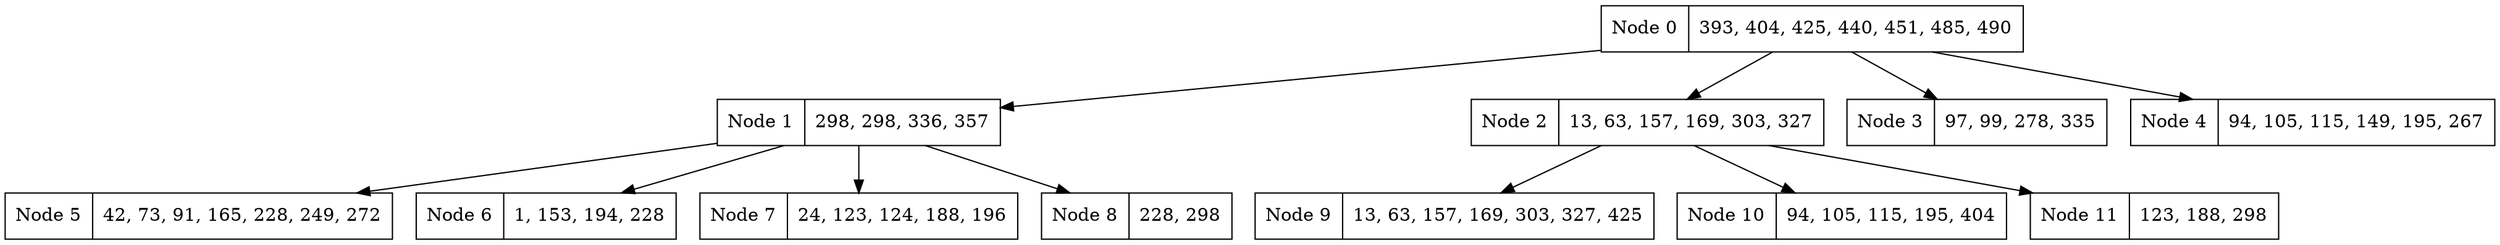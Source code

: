 digraph H {
"0" [
  label = "Node 0 | 393, 404, 425, 440, 451, 485, 490 "
  shape="record"
];
"0" -> "1"
"1" [
  label = "Node 1 | 298, 298, 336, 357 "
  shape="record"
];
"1" -> "5"
"5" [
  label = "Node 5 | 42, 73, 91, 165, 228, 249, 272 "
  shape="record"
];
"1" -> "6"
"6" [
  label = "Node 6 | 1, 153, 194, 228 "
  shape="record"
];
"1" -> "7"
"7" [
  label = "Node 7 | 24, 123, 124, 188, 196 "
  shape="record"
];
"1" -> "8"
"8" [
  label = "Node 8 | 228, 298 "
  shape="record"
];
"0" -> "2"
"2" [
  label = "Node 2 | 13, 63, 157, 169, 303, 327 "
  shape="record"
];
"2" -> "9"
"9" [
  label = "Node 9 | 13, 63, 157, 169, 303, 327, 425 "
  shape="record"
];
"2" -> "10"
"10" [
  label = "Node 10 | 94, 105, 115, 195, 404 "
  shape="record"
];
"2" -> "11"
"11" [
  label = "Node 11 | 123, 188, 298 "
  shape="record"
];
"0" -> "3"
"3" [
  label = "Node 3 | 97, 99, 278, 335 "
  shape="record"
];
"0" -> "4"
"4" [
  label = "Node 4 | 94, 105, 115, 149, 195, 267 "
  shape="record"
];
}
